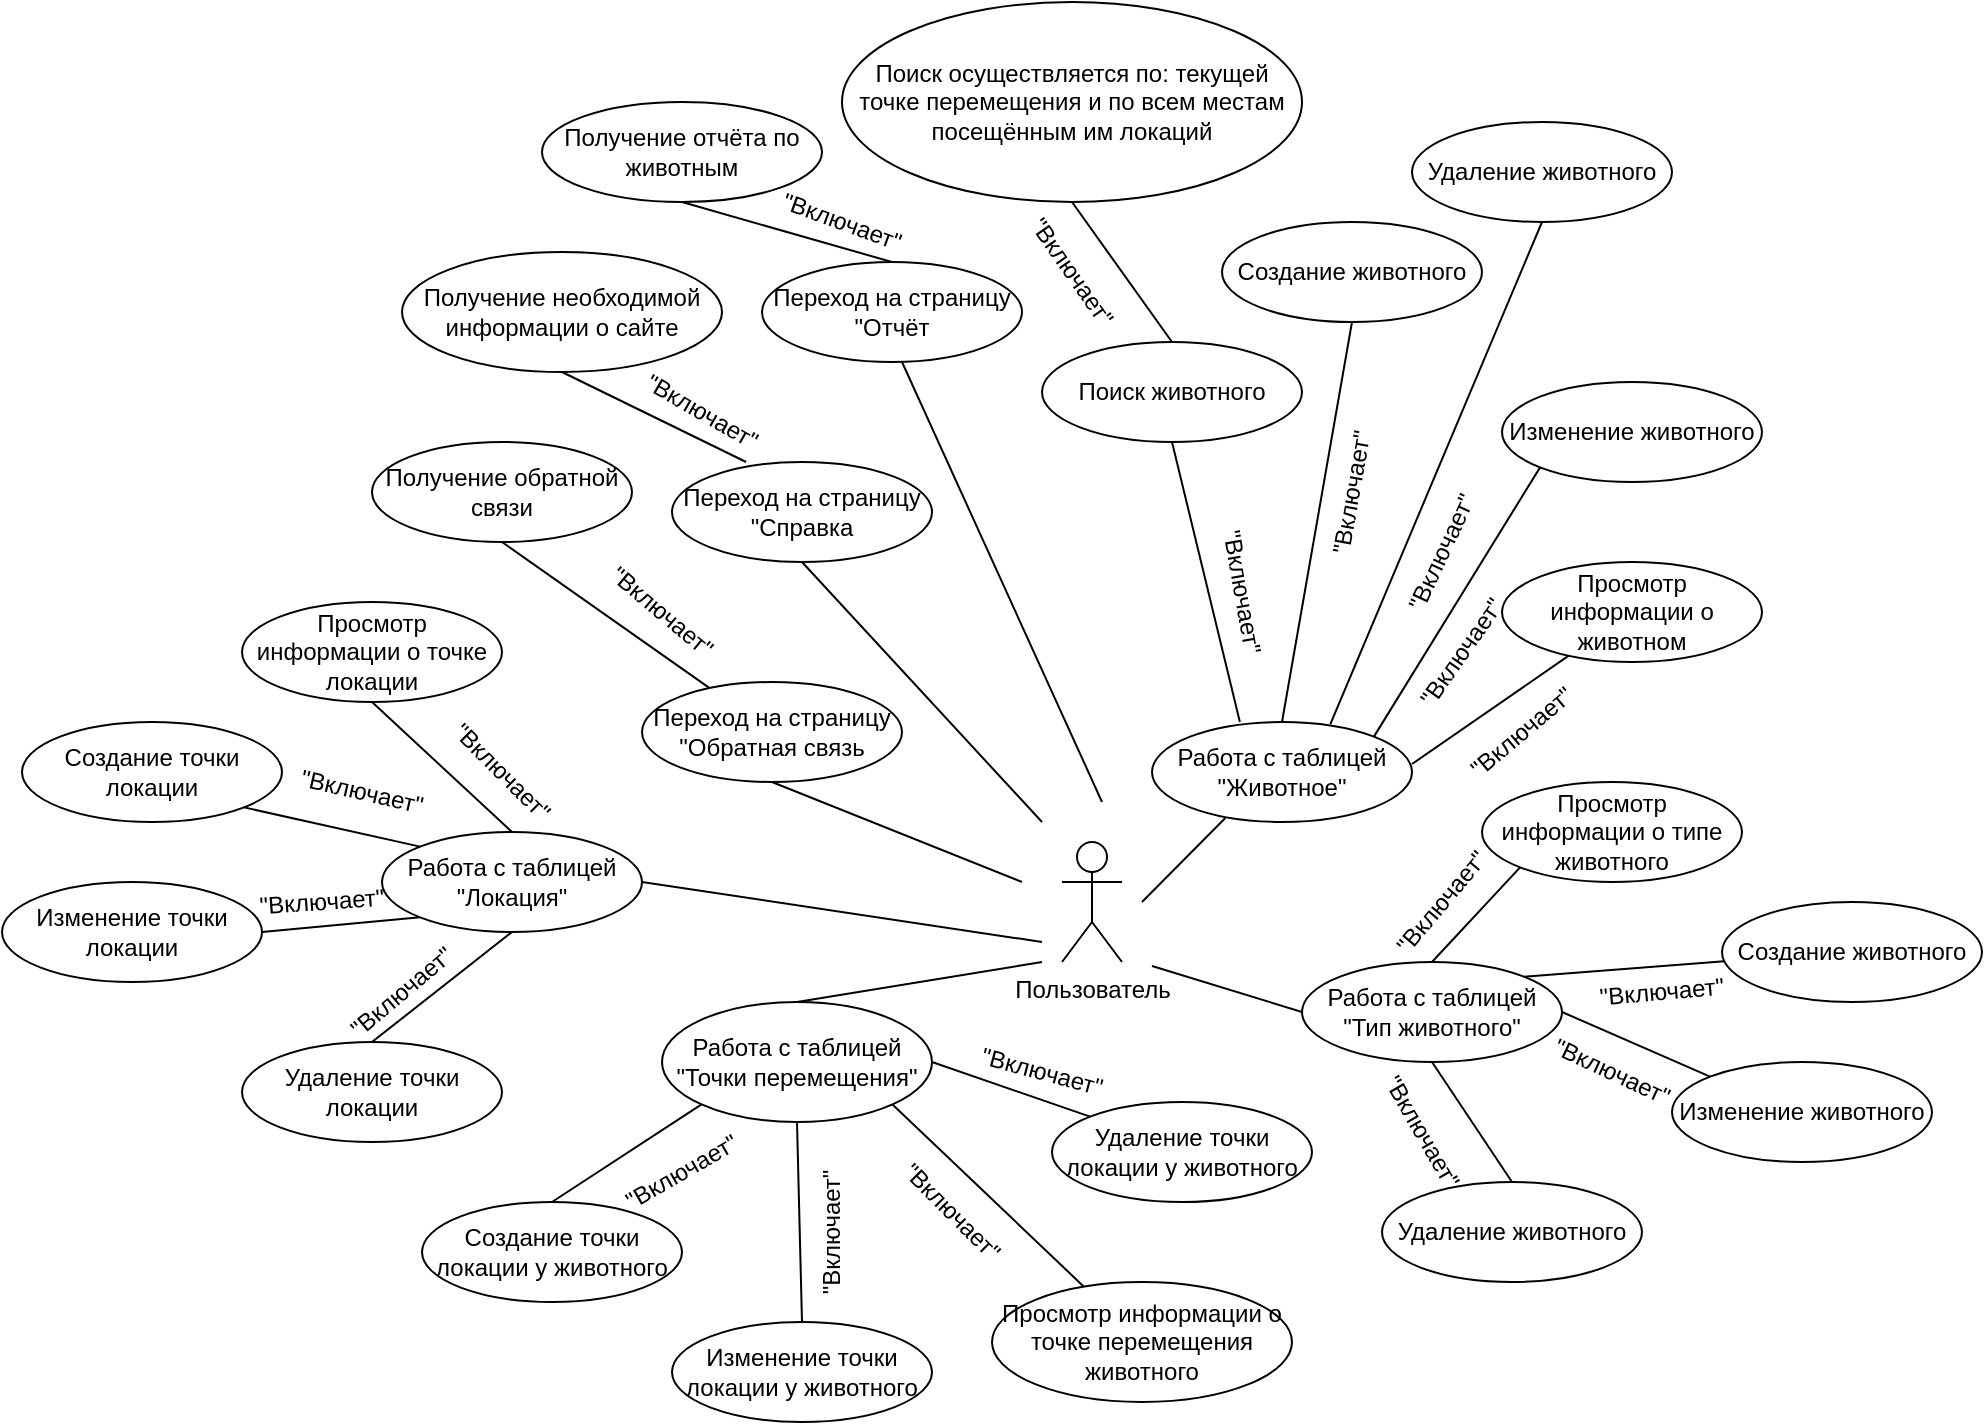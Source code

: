 <mxfile version="21.3.7" type="device">
  <diagram name="Страница 1" id="AlWjFvV_yQSTGhxQlN06">
    <mxGraphModel dx="819" dy="1600" grid="1" gridSize="10" guides="1" tooltips="1" connect="1" arrows="1" fold="1" page="1" pageScale="1" pageWidth="827" pageHeight="1169" math="0" shadow="0">
      <root>
        <mxCell id="0" />
        <mxCell id="1" parent="0" />
        <mxCell id="DFxk23uKk1N8A2w4wF_O-1" value="Пользователь" style="shape=umlActor;verticalLabelPosition=bottom;verticalAlign=top;html=1;outlineConnect=0;" parent="1" vertex="1">
          <mxGeometry x="840" y="120" width="30" height="60" as="geometry" />
        </mxCell>
        <mxCell id="sWBcIhw8JRlHLq3hAACJ-28" value="Работа с таблицей &quot;Животное&quot;" style="ellipse;whiteSpace=wrap;html=1;" parent="1" vertex="1">
          <mxGeometry x="885" y="60" width="130" height="50" as="geometry" />
        </mxCell>
        <mxCell id="sWBcIhw8JRlHLq3hAACJ-43" value="Просмотр информации о животном" style="ellipse;whiteSpace=wrap;html=1;" parent="1" vertex="1">
          <mxGeometry x="1060" y="-20" width="130" height="50" as="geometry" />
        </mxCell>
        <mxCell id="sWBcIhw8JRlHLq3hAACJ-45" value="" style="endArrow=none;html=1;rounded=0;exitX=0.282;exitY=0.96;exitDx=0;exitDy=0;exitPerimeter=0;" parent="1" source="sWBcIhw8JRlHLq3hAACJ-28" edge="1">
          <mxGeometry width="50" height="50" relative="1" as="geometry">
            <mxPoint x="940" y="100" as="sourcePoint" />
            <mxPoint x="880" y="150" as="targetPoint" />
          </mxGeometry>
        </mxCell>
        <mxCell id="sWBcIhw8JRlHLq3hAACJ-47" value="" style="endArrow=none;html=1;rounded=0;" parent="1" source="sWBcIhw8JRlHLq3hAACJ-43" edge="1">
          <mxGeometry width="50" height="50" relative="1" as="geometry">
            <mxPoint x="1057" y="29" as="sourcePoint" />
            <mxPoint x="1015" y="81" as="targetPoint" />
          </mxGeometry>
        </mxCell>
        <mxCell id="sWBcIhw8JRlHLq3hAACJ-50" value="&quot;Включает&quot;" style="text;html=1;strokeColor=none;fillColor=none;align=center;verticalAlign=middle;whiteSpace=wrap;rounded=0;rotation=-40;" parent="1" vertex="1">
          <mxGeometry x="1040" y="50" width="60" height="30" as="geometry" />
        </mxCell>
        <mxCell id="sWBcIhw8JRlHLq3hAACJ-51" value="Поиск животного" style="ellipse;whiteSpace=wrap;html=1;" parent="1" vertex="1">
          <mxGeometry x="830" y="-130" width="130" height="50" as="geometry" />
        </mxCell>
        <mxCell id="sWBcIhw8JRlHLq3hAACJ-52" value="Удаление животного" style="ellipse;whiteSpace=wrap;html=1;" parent="1" vertex="1">
          <mxGeometry x="1015" y="-240" width="130" height="50" as="geometry" />
        </mxCell>
        <mxCell id="sWBcIhw8JRlHLq3hAACJ-53" value="Создание животного" style="ellipse;whiteSpace=wrap;html=1;" parent="1" vertex="1">
          <mxGeometry x="920" y="-190" width="130" height="50" as="geometry" />
        </mxCell>
        <mxCell id="sWBcIhw8JRlHLq3hAACJ-54" value="Изменение животного" style="ellipse;whiteSpace=wrap;html=1;" parent="1" vertex="1">
          <mxGeometry x="1060" y="-110" width="130" height="50" as="geometry" />
        </mxCell>
        <mxCell id="sWBcIhw8JRlHLq3hAACJ-56" value="" style="endArrow=none;html=1;rounded=0;entryX=0.338;entryY=0;entryDx=0;entryDy=0;entryPerimeter=0;exitX=0.5;exitY=1;exitDx=0;exitDy=0;" parent="1" source="sWBcIhw8JRlHLq3hAACJ-51" target="sWBcIhw8JRlHLq3hAACJ-28" edge="1">
          <mxGeometry width="50" height="50" relative="1" as="geometry">
            <mxPoint x="1000" y="10" as="sourcePoint" />
            <mxPoint x="922" y="64" as="targetPoint" />
          </mxGeometry>
        </mxCell>
        <mxCell id="sWBcIhw8JRlHLq3hAACJ-58" value="" style="endArrow=none;html=1;rounded=0;entryX=0.5;entryY=0;entryDx=0;entryDy=0;exitX=0.5;exitY=1;exitDx=0;exitDy=0;" parent="1" source="sWBcIhw8JRlHLq3hAACJ-53" target="sWBcIhw8JRlHLq3hAACJ-28" edge="1">
          <mxGeometry width="50" height="50" relative="1" as="geometry">
            <mxPoint x="990" y="-140" as="sourcePoint" />
            <mxPoint x="1045" y="111" as="targetPoint" />
          </mxGeometry>
        </mxCell>
        <mxCell id="sWBcIhw8JRlHLq3hAACJ-60" value="" style="endArrow=none;html=1;rounded=0;entryX=0.686;entryY=0.022;entryDx=0;entryDy=0;exitX=0.5;exitY=1;exitDx=0;exitDy=0;entryPerimeter=0;" parent="1" source="sWBcIhw8JRlHLq3hAACJ-52" target="sWBcIhw8JRlHLq3hAACJ-28" edge="1">
          <mxGeometry width="50" height="50" relative="1" as="geometry">
            <mxPoint x="995" y="-130" as="sourcePoint" />
            <mxPoint x="977" y="71" as="targetPoint" />
          </mxGeometry>
        </mxCell>
        <mxCell id="sWBcIhw8JRlHLq3hAACJ-61" value="" style="endArrow=none;html=1;rounded=0;entryX=1;entryY=0;entryDx=0;entryDy=0;exitX=0;exitY=1;exitDx=0;exitDy=0;" parent="1" source="sWBcIhw8JRlHLq3hAACJ-54" target="sWBcIhw8JRlHLq3hAACJ-28" edge="1">
          <mxGeometry width="50" height="50" relative="1" as="geometry">
            <mxPoint x="1090" y="-180" as="sourcePoint" />
            <mxPoint x="981" y="73" as="targetPoint" />
          </mxGeometry>
        </mxCell>
        <mxCell id="sWBcIhw8JRlHLq3hAACJ-65" value="&quot;Включает&quot;" style="text;html=1;strokeColor=none;fillColor=none;align=center;verticalAlign=middle;whiteSpace=wrap;rounded=0;rotation=80;" parent="1" vertex="1">
          <mxGeometry x="900" y="-20" width="60" height="30" as="geometry" />
        </mxCell>
        <mxCell id="sWBcIhw8JRlHLq3hAACJ-70" value="&quot;Включает&quot;" style="text;html=1;strokeColor=none;fillColor=none;align=center;verticalAlign=middle;whiteSpace=wrap;rounded=0;rotation=-65;" parent="1" vertex="1">
          <mxGeometry x="1000" y="-40" width="60" height="30" as="geometry" />
        </mxCell>
        <mxCell id="sWBcIhw8JRlHLq3hAACJ-71" value="&quot;Включает&quot;" style="text;html=1;strokeColor=none;fillColor=none;align=center;verticalAlign=middle;whiteSpace=wrap;rounded=0;rotation=-55;" parent="1" vertex="1">
          <mxGeometry x="1010" y="10" width="60" height="30" as="geometry" />
        </mxCell>
        <mxCell id="sWBcIhw8JRlHLq3hAACJ-77" value="Поиск осуществляется по: текущей точке перемещения и по всем местам посещённым им локаций" style="ellipse;whiteSpace=wrap;html=1;" parent="1" vertex="1">
          <mxGeometry x="730" y="-300" width="230" height="100" as="geometry" />
        </mxCell>
        <mxCell id="sWBcIhw8JRlHLq3hAACJ-78" value="" style="endArrow=none;html=1;rounded=0;entryX=0.5;entryY=0;entryDx=0;entryDy=0;exitX=0.5;exitY=1;exitDx=0;exitDy=0;" parent="1" source="sWBcIhw8JRlHLq3hAACJ-77" target="sWBcIhw8JRlHLq3hAACJ-51" edge="1">
          <mxGeometry width="50" height="50" relative="1" as="geometry">
            <mxPoint x="815" y="-170" as="sourcePoint" />
            <mxPoint x="849" y="-30" as="targetPoint" />
          </mxGeometry>
        </mxCell>
        <mxCell id="kHsEzfDUYx1Xh5ohAl7D-1" value="&quot;Включает&quot;" style="text;html=1;strokeColor=none;fillColor=none;align=center;verticalAlign=middle;whiteSpace=wrap;rounded=0;rotation=55;" parent="1" vertex="1">
          <mxGeometry x="815" y="-180" width="60" height="30" as="geometry" />
        </mxCell>
        <mxCell id="kHsEzfDUYx1Xh5ohAl7D-2" value="&quot;Включает&quot;" style="text;html=1;strokeColor=none;fillColor=none;align=center;verticalAlign=middle;whiteSpace=wrap;rounded=0;rotation=-80;" parent="1" vertex="1">
          <mxGeometry x="955" y="-70" width="60" height="30" as="geometry" />
        </mxCell>
        <mxCell id="kHsEzfDUYx1Xh5ohAl7D-3" value="Работа с таблицей &quot;Тип животного&quot;" style="ellipse;whiteSpace=wrap;html=1;" parent="1" vertex="1">
          <mxGeometry x="960" y="180" width="130" height="50" as="geometry" />
        </mxCell>
        <mxCell id="kHsEzfDUYx1Xh5ohAl7D-4" value="" style="endArrow=none;html=1;rounded=0;exitX=0;exitY=0.5;exitDx=0;exitDy=0;" parent="1" source="kHsEzfDUYx1Xh5ohAl7D-3" edge="1">
          <mxGeometry width="50" height="50" relative="1" as="geometry">
            <mxPoint x="927" y="130" as="sourcePoint" />
            <mxPoint x="885" y="182" as="targetPoint" />
          </mxGeometry>
        </mxCell>
        <mxCell id="kHsEzfDUYx1Xh5ohAl7D-6" value="" style="endArrow=none;html=1;rounded=0;exitX=0;exitY=1;exitDx=0;exitDy=0;entryX=0.5;entryY=0;entryDx=0;entryDy=0;" parent="1" source="kHsEzfDUYx1Xh5ohAl7D-7" target="kHsEzfDUYx1Xh5ohAl7D-3" edge="1">
          <mxGeometry width="50" height="50" relative="1" as="geometry">
            <mxPoint x="1220" y="140" as="sourcePoint" />
            <mxPoint x="1160" y="200" as="targetPoint" />
          </mxGeometry>
        </mxCell>
        <mxCell id="kHsEzfDUYx1Xh5ohAl7D-7" value="Просмотр информации о типе животного" style="ellipse;whiteSpace=wrap;html=1;" parent="1" vertex="1">
          <mxGeometry x="1050" y="90" width="130" height="50" as="geometry" />
        </mxCell>
        <mxCell id="kHsEzfDUYx1Xh5ohAl7D-8" value="&quot;Включает&quot;" style="text;html=1;strokeColor=none;fillColor=none;align=center;verticalAlign=middle;whiteSpace=wrap;rounded=0;rotation=-50;" parent="1" vertex="1">
          <mxGeometry x="1000" y="135" width="60" height="30" as="geometry" />
        </mxCell>
        <mxCell id="kHsEzfDUYx1Xh5ohAl7D-11" value="Создание животного" style="ellipse;whiteSpace=wrap;html=1;" parent="1" vertex="1">
          <mxGeometry x="1170" y="150" width="130" height="50" as="geometry" />
        </mxCell>
        <mxCell id="kHsEzfDUYx1Xh5ohAl7D-12" value="Изменение животного" style="ellipse;whiteSpace=wrap;html=1;" parent="1" vertex="1">
          <mxGeometry x="1145" y="230" width="130" height="50" as="geometry" />
        </mxCell>
        <mxCell id="kHsEzfDUYx1Xh5ohAl7D-13" value="Удаление животного" style="ellipse;whiteSpace=wrap;html=1;" parent="1" vertex="1">
          <mxGeometry x="1000" y="290" width="130" height="50" as="geometry" />
        </mxCell>
        <mxCell id="kHsEzfDUYx1Xh5ohAl7D-15" value="" style="endArrow=none;html=1;rounded=0;exitX=0.5;exitY=0;exitDx=0;exitDy=0;entryX=0.5;entryY=1;entryDx=0;entryDy=0;" parent="1" source="kHsEzfDUYx1Xh5ohAl7D-13" target="kHsEzfDUYx1Xh5ohAl7D-3" edge="1">
          <mxGeometry width="50" height="50" relative="1" as="geometry">
            <mxPoint x="1090" y="280" as="sourcePoint" />
            <mxPoint x="1015" y="257" as="targetPoint" />
          </mxGeometry>
        </mxCell>
        <mxCell id="kHsEzfDUYx1Xh5ohAl7D-16" value="" style="endArrow=none;html=1;rounded=0;exitX=0;exitY=0;exitDx=0;exitDy=0;entryX=1;entryY=0.5;entryDx=0;entryDy=0;" parent="1" source="kHsEzfDUYx1Xh5ohAl7D-12" target="kHsEzfDUYx1Xh5ohAl7D-3" edge="1">
          <mxGeometry width="50" height="50" relative="1" as="geometry">
            <mxPoint x="1055" y="280" as="sourcePoint" />
            <mxPoint x="1035" y="240" as="targetPoint" />
          </mxGeometry>
        </mxCell>
        <mxCell id="kHsEzfDUYx1Xh5ohAl7D-17" value="" style="endArrow=none;html=1;rounded=0;entryX=1;entryY=0;entryDx=0;entryDy=0;" parent="1" source="kHsEzfDUYx1Xh5ohAl7D-11" target="kHsEzfDUYx1Xh5ohAl7D-3" edge="1">
          <mxGeometry width="50" height="50" relative="1" as="geometry">
            <mxPoint x="1117.5" y="173" as="sourcePoint" />
            <mxPoint x="1042.5" y="150" as="targetPoint" />
          </mxGeometry>
        </mxCell>
        <mxCell id="kHsEzfDUYx1Xh5ohAl7D-18" value="&quot;Включает&quot;" style="text;html=1;strokeColor=none;fillColor=none;align=center;verticalAlign=middle;whiteSpace=wrap;rounded=0;rotation=-5;" parent="1" vertex="1">
          <mxGeometry x="1110" y="180" width="60" height="30" as="geometry" />
        </mxCell>
        <mxCell id="kHsEzfDUYx1Xh5ohAl7D-19" value="&quot;Включает&quot;" style="text;html=1;strokeColor=none;fillColor=none;align=center;verticalAlign=middle;whiteSpace=wrap;rounded=0;rotation=60;" parent="1" vertex="1">
          <mxGeometry x="990" y="250" width="60" height="30" as="geometry" />
        </mxCell>
        <mxCell id="kHsEzfDUYx1Xh5ohAl7D-20" value="&quot;Включает&quot;" style="text;html=1;strokeColor=none;fillColor=none;align=center;verticalAlign=middle;whiteSpace=wrap;rounded=0;rotation=25;" parent="1" vertex="1">
          <mxGeometry x="1085" y="220" width="60" height="30" as="geometry" />
        </mxCell>
        <mxCell id="kHsEzfDUYx1Xh5ohAl7D-21" value="Работа с таблицей &quot;Локация&quot;" style="ellipse;whiteSpace=wrap;html=1;" parent="1" vertex="1">
          <mxGeometry x="500" y="115" width="130" height="50" as="geometry" />
        </mxCell>
        <mxCell id="kHsEzfDUYx1Xh5ohAl7D-22" value="" style="endArrow=none;html=1;rounded=0;exitX=1;exitY=0.5;exitDx=0;exitDy=0;" parent="1" source="kHsEzfDUYx1Xh5ohAl7D-21" edge="1">
          <mxGeometry width="50" height="50" relative="1" as="geometry">
            <mxPoint x="875" y="135" as="sourcePoint" />
            <mxPoint x="830" y="170" as="targetPoint" />
          </mxGeometry>
        </mxCell>
        <mxCell id="kHsEzfDUYx1Xh5ohAl7D-24" value="Просмотр информации о точке локации" style="ellipse;whiteSpace=wrap;html=1;" parent="1" vertex="1">
          <mxGeometry x="430" width="130" height="50" as="geometry" />
        </mxCell>
        <mxCell id="kHsEzfDUYx1Xh5ohAl7D-25" value="Создание точки локации" style="ellipse;whiteSpace=wrap;html=1;" parent="1" vertex="1">
          <mxGeometry x="320" y="60" width="130" height="50" as="geometry" />
        </mxCell>
        <mxCell id="kHsEzfDUYx1Xh5ohAl7D-26" value="Изменение точки локации" style="ellipse;whiteSpace=wrap;html=1;" parent="1" vertex="1">
          <mxGeometry x="310" y="140" width="130" height="50" as="geometry" />
        </mxCell>
        <mxCell id="kHsEzfDUYx1Xh5ohAl7D-27" value="Удаление точки локации" style="ellipse;whiteSpace=wrap;html=1;" parent="1" vertex="1">
          <mxGeometry x="430" y="220" width="130" height="50" as="geometry" />
        </mxCell>
        <mxCell id="kHsEzfDUYx1Xh5ohAl7D-28" value="" style="endArrow=none;html=1;rounded=0;entryX=0.5;entryY=1;entryDx=0;entryDy=0;exitX=0.5;exitY=0;exitDx=0;exitDy=0;" parent="1" source="kHsEzfDUYx1Xh5ohAl7D-21" target="kHsEzfDUYx1Xh5ohAl7D-24" edge="1">
          <mxGeometry width="50" height="50" relative="1" as="geometry">
            <mxPoint x="660" y="130" as="sourcePoint" />
            <mxPoint x="580" y="60" as="targetPoint" />
          </mxGeometry>
        </mxCell>
        <mxCell id="kHsEzfDUYx1Xh5ohAl7D-30" value="&quot;Включает&quot;" style="text;html=1;strokeColor=none;fillColor=none;align=center;verticalAlign=middle;whiteSpace=wrap;rounded=0;rotation=45;" parent="1" vertex="1">
          <mxGeometry x="530" y="70" width="60" height="30" as="geometry" />
        </mxCell>
        <mxCell id="kHsEzfDUYx1Xh5ohAl7D-32" value="" style="endArrow=none;html=1;rounded=0;entryX=1;entryY=1;entryDx=0;entryDy=0;exitX=0;exitY=0;exitDx=0;exitDy=0;" parent="1" source="kHsEzfDUYx1Xh5ohAl7D-21" target="kHsEzfDUYx1Xh5ohAl7D-25" edge="1">
          <mxGeometry width="50" height="50" relative="1" as="geometry">
            <mxPoint x="575" y="125" as="sourcePoint" />
            <mxPoint x="505" y="60" as="targetPoint" />
          </mxGeometry>
        </mxCell>
        <mxCell id="kHsEzfDUYx1Xh5ohAl7D-33" value="" style="endArrow=none;html=1;rounded=0;entryX=1;entryY=0.5;entryDx=0;entryDy=0;exitX=0;exitY=1;exitDx=0;exitDy=0;" parent="1" source="kHsEzfDUYx1Xh5ohAl7D-21" target="kHsEzfDUYx1Xh5ohAl7D-26" edge="1">
          <mxGeometry width="50" height="50" relative="1" as="geometry">
            <mxPoint x="529" y="132" as="sourcePoint" />
            <mxPoint x="460" y="105" as="targetPoint" />
          </mxGeometry>
        </mxCell>
        <mxCell id="kHsEzfDUYx1Xh5ohAl7D-34" value="" style="endArrow=none;html=1;rounded=0;entryX=0.5;entryY=0;entryDx=0;entryDy=0;exitX=0.5;exitY=1;exitDx=0;exitDy=0;" parent="1" source="kHsEzfDUYx1Xh5ohAl7D-21" target="kHsEzfDUYx1Xh5ohAl7D-27" edge="1">
          <mxGeometry width="50" height="50" relative="1" as="geometry">
            <mxPoint x="529" y="168" as="sourcePoint" />
            <mxPoint x="450" y="215" as="targetPoint" />
          </mxGeometry>
        </mxCell>
        <mxCell id="kHsEzfDUYx1Xh5ohAl7D-35" value="&quot;Включает&quot;" style="text;html=1;strokeColor=none;fillColor=none;align=center;verticalAlign=middle;whiteSpace=wrap;rounded=0;rotation=13;" parent="1" vertex="1">
          <mxGeometry x="460" y="80" width="60" height="30" as="geometry" />
        </mxCell>
        <mxCell id="kHsEzfDUYx1Xh5ohAl7D-36" value="&quot;Включает&quot;" style="text;html=1;strokeColor=none;fillColor=none;align=center;verticalAlign=middle;whiteSpace=wrap;rounded=0;rotation=-4;" parent="1" vertex="1">
          <mxGeometry x="440" y="135" width="60" height="30" as="geometry" />
        </mxCell>
        <mxCell id="kHsEzfDUYx1Xh5ohAl7D-37" value="&quot;Включает&quot;" style="text;html=1;strokeColor=none;fillColor=none;align=center;verticalAlign=middle;whiteSpace=wrap;rounded=0;rotation=-40;" parent="1" vertex="1">
          <mxGeometry x="480" y="180" width="60" height="30" as="geometry" />
        </mxCell>
        <mxCell id="kHsEzfDUYx1Xh5ohAl7D-39" value="" style="endArrow=none;html=1;rounded=0;exitX=0.5;exitY=0;exitDx=0;exitDy=0;" parent="1" source="kHsEzfDUYx1Xh5ohAl7D-40" edge="1">
          <mxGeometry width="50" height="50" relative="1" as="geometry">
            <mxPoint x="710" y="220" as="sourcePoint" />
            <mxPoint x="830" y="180" as="targetPoint" />
          </mxGeometry>
        </mxCell>
        <mxCell id="kHsEzfDUYx1Xh5ohAl7D-40" value="Работа с таблицей &quot;Точки перемещения&quot;" style="ellipse;whiteSpace=wrap;html=1;" parent="1" vertex="1">
          <mxGeometry x="640" y="200" width="135" height="60" as="geometry" />
        </mxCell>
        <mxCell id="kHsEzfDUYx1Xh5ohAl7D-41" value="Просмотр информации о точке перемещения животного" style="ellipse;whiteSpace=wrap;html=1;" parent="1" vertex="1">
          <mxGeometry x="805" y="340" width="150" height="60" as="geometry" />
        </mxCell>
        <mxCell id="kHsEzfDUYx1Xh5ohAl7D-42" value="Создание точки локации у животного" style="ellipse;whiteSpace=wrap;html=1;" parent="1" vertex="1">
          <mxGeometry x="520" y="300" width="130" height="50" as="geometry" />
        </mxCell>
        <mxCell id="kHsEzfDUYx1Xh5ohAl7D-43" value="Изменение точки локации у животного" style="ellipse;whiteSpace=wrap;html=1;" parent="1" vertex="1">
          <mxGeometry x="645" y="360" width="130" height="50" as="geometry" />
        </mxCell>
        <mxCell id="kHsEzfDUYx1Xh5ohAl7D-44" value="Удаление точки локации у животного" style="ellipse;whiteSpace=wrap;html=1;" parent="1" vertex="1">
          <mxGeometry x="835" y="250" width="130" height="50" as="geometry" />
        </mxCell>
        <mxCell id="kHsEzfDUYx1Xh5ohAl7D-45" value="" style="endArrow=none;html=1;rounded=0;exitX=0;exitY=1;exitDx=0;exitDy=0;entryX=0.5;entryY=0;entryDx=0;entryDy=0;" parent="1" source="kHsEzfDUYx1Xh5ohAl7D-40" target="kHsEzfDUYx1Xh5ohAl7D-42" edge="1">
          <mxGeometry width="50" height="50" relative="1" as="geometry">
            <mxPoint x="680" y="340" as="sourcePoint" />
            <mxPoint x="800" y="310" as="targetPoint" />
          </mxGeometry>
        </mxCell>
        <mxCell id="kHsEzfDUYx1Xh5ohAl7D-46" value="" style="endArrow=none;html=1;rounded=0;exitX=0.5;exitY=1;exitDx=0;exitDy=0;entryX=0.5;entryY=0;entryDx=0;entryDy=0;" parent="1" source="kHsEzfDUYx1Xh5ohAl7D-40" target="kHsEzfDUYx1Xh5ohAl7D-43" edge="1">
          <mxGeometry width="50" height="50" relative="1" as="geometry">
            <mxPoint x="674" y="263" as="sourcePoint" />
            <mxPoint x="595" y="310" as="targetPoint" />
          </mxGeometry>
        </mxCell>
        <mxCell id="kHsEzfDUYx1Xh5ohAl7D-47" value="" style="endArrow=none;html=1;rounded=0;exitX=1;exitY=0.5;exitDx=0;exitDy=0;entryX=0;entryY=0;entryDx=0;entryDy=0;" parent="1" source="kHsEzfDUYx1Xh5ohAl7D-40" target="kHsEzfDUYx1Xh5ohAl7D-44" edge="1">
          <mxGeometry width="50" height="50" relative="1" as="geometry">
            <mxPoint x="720" y="270" as="sourcePoint" />
            <mxPoint x="720" y="370" as="targetPoint" />
          </mxGeometry>
        </mxCell>
        <mxCell id="kHsEzfDUYx1Xh5ohAl7D-48" value="" style="endArrow=none;html=1;rounded=0;exitX=1;exitY=1;exitDx=0;exitDy=0;" parent="1" source="kHsEzfDUYx1Xh5ohAl7D-40" target="kHsEzfDUYx1Xh5ohAl7D-41" edge="1">
          <mxGeometry width="50" height="50" relative="1" as="geometry">
            <mxPoint x="785" y="245" as="sourcePoint" />
            <mxPoint x="864" y="267" as="targetPoint" />
          </mxGeometry>
        </mxCell>
        <mxCell id="kHsEzfDUYx1Xh5ohAl7D-50" value="&quot;Включает&quot;" style="text;html=1;strokeColor=none;fillColor=none;align=center;verticalAlign=middle;whiteSpace=wrap;rounded=0;rotation=-30;" parent="1" vertex="1">
          <mxGeometry x="620" y="270" width="60" height="30" as="geometry" />
        </mxCell>
        <mxCell id="kHsEzfDUYx1Xh5ohAl7D-51" value="&quot;Включает&quot;" style="text;html=1;strokeColor=none;fillColor=none;align=center;verticalAlign=middle;whiteSpace=wrap;rounded=0;rotation=-90;" parent="1" vertex="1">
          <mxGeometry x="695" y="300" width="60" height="30" as="geometry" />
        </mxCell>
        <mxCell id="kHsEzfDUYx1Xh5ohAl7D-53" value="&quot;Включает&quot;" style="text;html=1;strokeColor=none;fillColor=none;align=center;verticalAlign=middle;whiteSpace=wrap;rounded=0;rotation=45;" parent="1" vertex="1">
          <mxGeometry x="755" y="290" width="60" height="30" as="geometry" />
        </mxCell>
        <mxCell id="kHsEzfDUYx1Xh5ohAl7D-54" value="&quot;Включает&quot;" style="text;html=1;strokeColor=none;fillColor=none;align=center;verticalAlign=middle;whiteSpace=wrap;rounded=0;rotation=15;" parent="1" vertex="1">
          <mxGeometry x="800" y="220.0" width="60" height="30" as="geometry" />
        </mxCell>
        <mxCell id="8qBaJcS-SmEbunNHXZUq-1" value="Переход на страницу &quot;Обратная связь" style="ellipse;whiteSpace=wrap;html=1;" parent="1" vertex="1">
          <mxGeometry x="630" y="40" width="130" height="50" as="geometry" />
        </mxCell>
        <mxCell id="8qBaJcS-SmEbunNHXZUq-2" value="" style="endArrow=none;html=1;rounded=0;exitX=0.5;exitY=1;exitDx=0;exitDy=0;" parent="1" source="8qBaJcS-SmEbunNHXZUq-1" edge="1">
          <mxGeometry width="50" height="50" relative="1" as="geometry">
            <mxPoint x="640" y="150" as="sourcePoint" />
            <mxPoint x="820" y="140" as="targetPoint" />
          </mxGeometry>
        </mxCell>
        <mxCell id="8qBaJcS-SmEbunNHXZUq-7" value="Переход на страницу &quot;Справка" style="ellipse;whiteSpace=wrap;html=1;" parent="1" vertex="1">
          <mxGeometry x="645" y="-70" width="130" height="50" as="geometry" />
        </mxCell>
        <mxCell id="8qBaJcS-SmEbunNHXZUq-8" value="Переход на страницу &quot;Отчёт" style="ellipse;whiteSpace=wrap;html=1;" parent="1" vertex="1">
          <mxGeometry x="690" y="-170" width="130" height="50" as="geometry" />
        </mxCell>
        <mxCell id="8qBaJcS-SmEbunNHXZUq-9" value="" style="endArrow=none;html=1;rounded=0;exitX=0.5;exitY=1;exitDx=0;exitDy=0;" parent="1" source="8qBaJcS-SmEbunNHXZUq-7" edge="1">
          <mxGeometry width="50" height="50" relative="1" as="geometry">
            <mxPoint x="705" y="100" as="sourcePoint" />
            <mxPoint x="830" y="110" as="targetPoint" />
          </mxGeometry>
        </mxCell>
        <mxCell id="8qBaJcS-SmEbunNHXZUq-10" value="" style="endArrow=none;html=1;rounded=0;" parent="1" edge="1">
          <mxGeometry width="50" height="50" relative="1" as="geometry">
            <mxPoint x="760" y="-120" as="sourcePoint" />
            <mxPoint x="860" y="100" as="targetPoint" />
          </mxGeometry>
        </mxCell>
        <mxCell id="8qBaJcS-SmEbunNHXZUq-15" value="" style="endArrow=none;html=1;rounded=0;entryX=0.5;entryY=1;entryDx=0;entryDy=0;" parent="1" source="8qBaJcS-SmEbunNHXZUq-1" target="8qBaJcS-SmEbunNHXZUq-16" edge="1">
          <mxGeometry width="50" height="50" relative="1" as="geometry">
            <mxPoint x="705" y="100" as="sourcePoint" />
            <mxPoint x="600" y="-20" as="targetPoint" />
          </mxGeometry>
        </mxCell>
        <mxCell id="8qBaJcS-SmEbunNHXZUq-16" value="Получение обратной связи" style="ellipse;whiteSpace=wrap;html=1;" parent="1" vertex="1">
          <mxGeometry x="495" y="-80" width="130" height="50" as="geometry" />
        </mxCell>
        <mxCell id="8qBaJcS-SmEbunNHXZUq-17" value="&quot;Включает&quot;" style="text;html=1;strokeColor=none;fillColor=none;align=center;verticalAlign=middle;whiteSpace=wrap;rounded=0;rotation=40;" parent="1" vertex="1">
          <mxGeometry x="610" y="-10" width="60" height="30" as="geometry" />
        </mxCell>
        <mxCell id="8qBaJcS-SmEbunNHXZUq-18" value="" style="endArrow=none;html=1;rounded=0;entryX=0.285;entryY=0;entryDx=0;entryDy=0;entryPerimeter=0;exitX=0.5;exitY=1;exitDx=0;exitDy=0;" parent="1" source="8qBaJcS-SmEbunNHXZUq-19" target="8qBaJcS-SmEbunNHXZUq-7" edge="1">
          <mxGeometry width="50" height="50" relative="1" as="geometry">
            <mxPoint x="650" y="-130" as="sourcePoint" />
            <mxPoint x="870" y="110" as="targetPoint" />
          </mxGeometry>
        </mxCell>
        <mxCell id="8qBaJcS-SmEbunNHXZUq-19" value="Получение необходимой информации о сайте" style="ellipse;whiteSpace=wrap;html=1;" parent="1" vertex="1">
          <mxGeometry x="510" y="-175" width="160" height="60" as="geometry" />
        </mxCell>
        <mxCell id="8qBaJcS-SmEbunNHXZUq-20" value="" style="endArrow=none;html=1;rounded=0;entryX=0.5;entryY=0;entryDx=0;entryDy=0;exitX=0.5;exitY=1;exitDx=0;exitDy=0;" parent="1" source="8qBaJcS-SmEbunNHXZUq-21" target="8qBaJcS-SmEbunNHXZUq-8" edge="1">
          <mxGeometry width="50" height="50" relative="1" as="geometry">
            <mxPoint x="690" y="-220" as="sourcePoint" />
            <mxPoint x="870" y="110" as="targetPoint" />
          </mxGeometry>
        </mxCell>
        <mxCell id="8qBaJcS-SmEbunNHXZUq-21" value="Получение отчёта по животным" style="ellipse;whiteSpace=wrap;html=1;" parent="1" vertex="1">
          <mxGeometry x="580" y="-250" width="140" height="50" as="geometry" />
        </mxCell>
        <mxCell id="8qBaJcS-SmEbunNHXZUq-22" value="&quot;Включает&quot;" style="text;html=1;strokeColor=none;fillColor=none;align=center;verticalAlign=middle;whiteSpace=wrap;rounded=0;rotation=30;" parent="1" vertex="1">
          <mxGeometry x="630" y="-110" width="60" height="30" as="geometry" />
        </mxCell>
        <mxCell id="8qBaJcS-SmEbunNHXZUq-23" value="&quot;Включает&quot;" style="text;html=1;strokeColor=none;fillColor=none;align=center;verticalAlign=middle;whiteSpace=wrap;rounded=0;rotation=20;" parent="1" vertex="1">
          <mxGeometry x="700" y="-205" width="60" height="30" as="geometry" />
        </mxCell>
      </root>
    </mxGraphModel>
  </diagram>
</mxfile>
